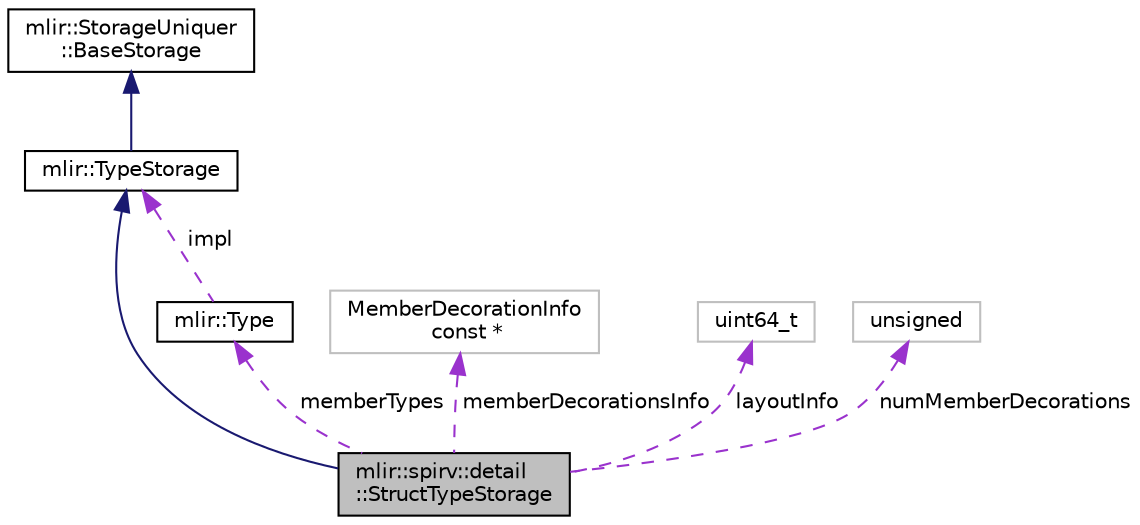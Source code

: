 digraph "mlir::spirv::detail::StructTypeStorage"
{
  bgcolor="transparent";
  edge [fontname="Helvetica",fontsize="10",labelfontname="Helvetica",labelfontsize="10"];
  node [fontname="Helvetica",fontsize="10",shape=record];
  Node3 [label="mlir::spirv::detail\l::StructTypeStorage",height=0.2,width=0.4,color="black", fillcolor="grey75", style="filled", fontcolor="black"];
  Node4 -> Node3 [dir="back",color="midnightblue",fontsize="10",style="solid",fontname="Helvetica"];
  Node4 [label="mlir::TypeStorage",height=0.2,width=0.4,color="black",URL="$classmlir_1_1TypeStorage.html",tooltip="Base storage class appearing in a Type. "];
  Node5 -> Node4 [dir="back",color="midnightblue",fontsize="10",style="solid",fontname="Helvetica"];
  Node5 [label="mlir::StorageUniquer\l::BaseStorage",height=0.2,width=0.4,color="black",URL="$classmlir_1_1StorageUniquer_1_1BaseStorage.html",tooltip="This class acts as the base storage that all storage classes must derived from. "];
  Node6 -> Node3 [dir="back",color="darkorchid3",fontsize="10",style="dashed",label=" memberDecorationsInfo" ,fontname="Helvetica"];
  Node6 [label="MemberDecorationInfo\l const *",height=0.2,width=0.4,color="grey75"];
  Node7 -> Node3 [dir="back",color="darkorchid3",fontsize="10",style="dashed",label=" layoutInfo" ,fontname="Helvetica"];
  Node7 [label="uint64_t",height=0.2,width=0.4,color="grey75"];
  Node8 -> Node3 [dir="back",color="darkorchid3",fontsize="10",style="dashed",label=" memberTypes" ,fontname="Helvetica"];
  Node8 [label="mlir::Type",height=0.2,width=0.4,color="black",URL="$classmlir_1_1Type.html",tooltip="Instances of the Type class are immutable and uniqued. "];
  Node4 -> Node8 [dir="back",color="darkorchid3",fontsize="10",style="dashed",label=" impl" ,fontname="Helvetica"];
  Node9 -> Node3 [dir="back",color="darkorchid3",fontsize="10",style="dashed",label=" numMemberDecorations" ,fontname="Helvetica"];
  Node9 [label="unsigned",height=0.2,width=0.4,color="grey75"];
}
